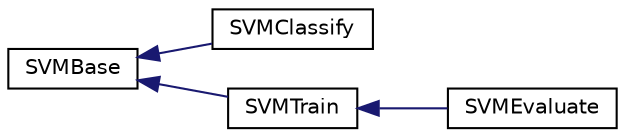 digraph "Graphical Class Hierarchy"
{
  edge [fontname="Helvetica",fontsize="10",labelfontname="Helvetica",labelfontsize="10"];
  node [fontname="Helvetica",fontsize="10",shape=record];
  rankdir="LR";
  Node1 [label="SVMBase",height=0.2,width=0.4,color="black", fillcolor="white", style="filled",URL="$d7/db9/class_s_v_m_base.html"];
  Node1 -> Node2 [dir="back",color="midnightblue",fontsize="10",style="solid",fontname="Helvetica"];
  Node2 [label="SVMClassify",height=0.2,width=0.4,color="black", fillcolor="white", style="filled",URL="$db/d0f/class_s_v_m_classify.html"];
  Node1 -> Node3 [dir="back",color="midnightblue",fontsize="10",style="solid",fontname="Helvetica"];
  Node3 [label="SVMTrain",height=0.2,width=0.4,color="black", fillcolor="white", style="filled",URL="$d6/dc9/class_s_v_m_train.html"];
  Node3 -> Node4 [dir="back",color="midnightblue",fontsize="10",style="solid",fontname="Helvetica"];
  Node4 [label="SVMEvaluate",height=0.2,width=0.4,color="black", fillcolor="white", style="filled",URL="$d3/d5c/class_s_v_m_evaluate.html"];
}
